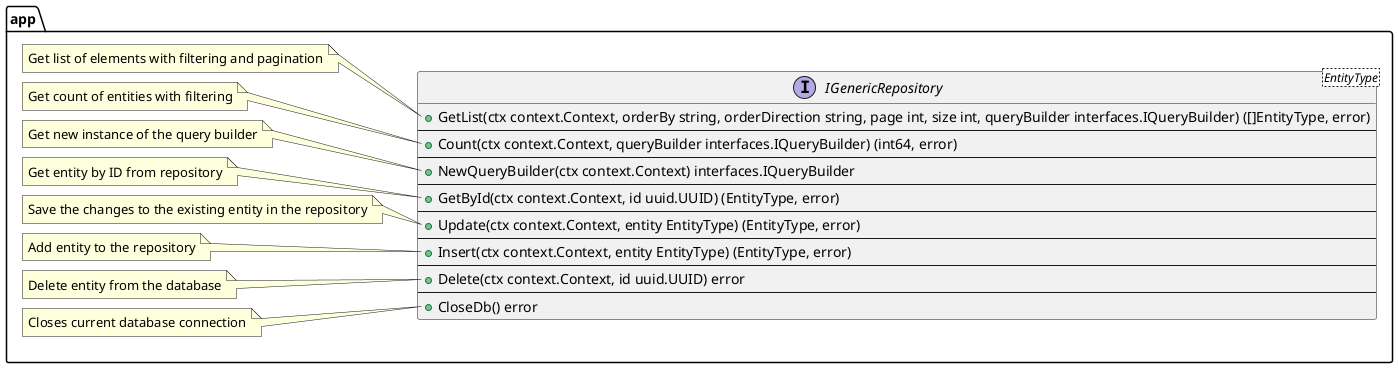 @startuml IGenericRepository

package app {
    interface IGenericRepository<EntityType> {
        +GetList(ctx context.Context, orderBy string, orderDirection string, page int, size int, queryBuilder interfaces.IQueryBuilder) ([]EntityType, error)
        --
        +Count(ctx context.Context, queryBuilder interfaces.IQueryBuilder) (int64, error)
        --
        +NewQueryBuilder(ctx context.Context) interfaces.IQueryBuilder
        --
        +GetById(ctx context.Context, id uuid.UUID) (EntityType, error)
        --
        +Update(ctx context.Context, entity EntityType) (EntityType, error)
        --
        +Insert(ctx context.Context, entity EntityType) (EntityType, error)
        --
        +Delete(ctx context.Context, id uuid.UUID) error
        --
        +CloseDb() error
    }
    note left of IGenericRepository::GetList
      Get list of elements with filtering and pagination
    end note

    note left of IGenericRepository::Count
      Get count of entities with filtering
    end note

    note left of IGenericRepository::NewQueryBuilder
      Get new instance of the query builder
    end note

    note left of IGenericRepository::GetById
      Get entity by ID from repository
    end note

    note left of IGenericRepository::Update
      Save the changes to the existing entity in the repository
    end note

    note left of IGenericRepository::Insert
      Add entity to the repository
    end note

    note left of IGenericRepository::Delete
      Delete entity from the database
    end note

    note left of IGenericRepository::CloseDb
      Closes current database connection
    end note
}

@enduml
